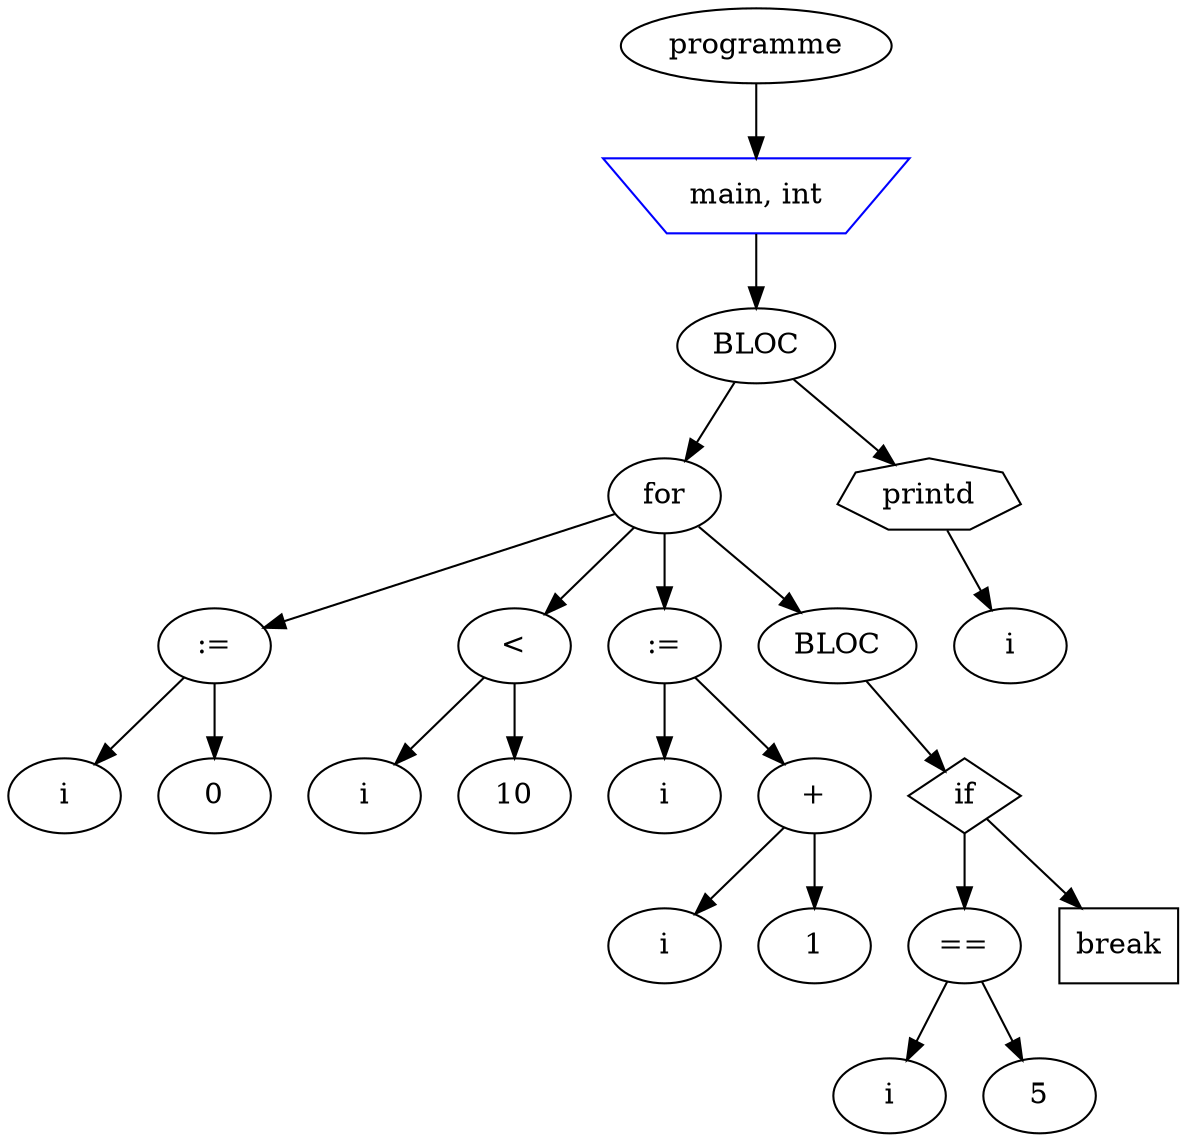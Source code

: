 digraph mon_programme {

node1 [label=programme]
node2 [label="main, int" shape=invtrapezium color=blue]
node3 [label=BLOC]
node4 [label=for]
node5 [label=":="]
node6 [label=i]
node7 [label=0]
node8 [label="<"]
node9 [label=i]
node10 [label=10]
node11 [label=":="]
node12 [label=i]
node13 [label= "+" ]
node14 [label=i]
node15 [label=1]
node16 [label=BLOC]
node17 [label=if shape=diamond]
node18 [label="=="]
node19 [label=i]
node20 [label=5]
node21 [label=break shape=box]
node22 [label=printd shape=septagon]
node23 [label=i]
node1->node2;
node2->node3;
node3->node4;
node4->node5;
node5->node6;
node5->node7;
node4->node8;
node8->node9;
node8->node10;
node4->node11;
node11->node12;
node11->node13;
node13->node14;
node13->node15;
node4->node16;
node16->node17;
node17->node18;
node18->node19;
node18->node20;
node17->node21;
node3->node22;
node22->node23;
}